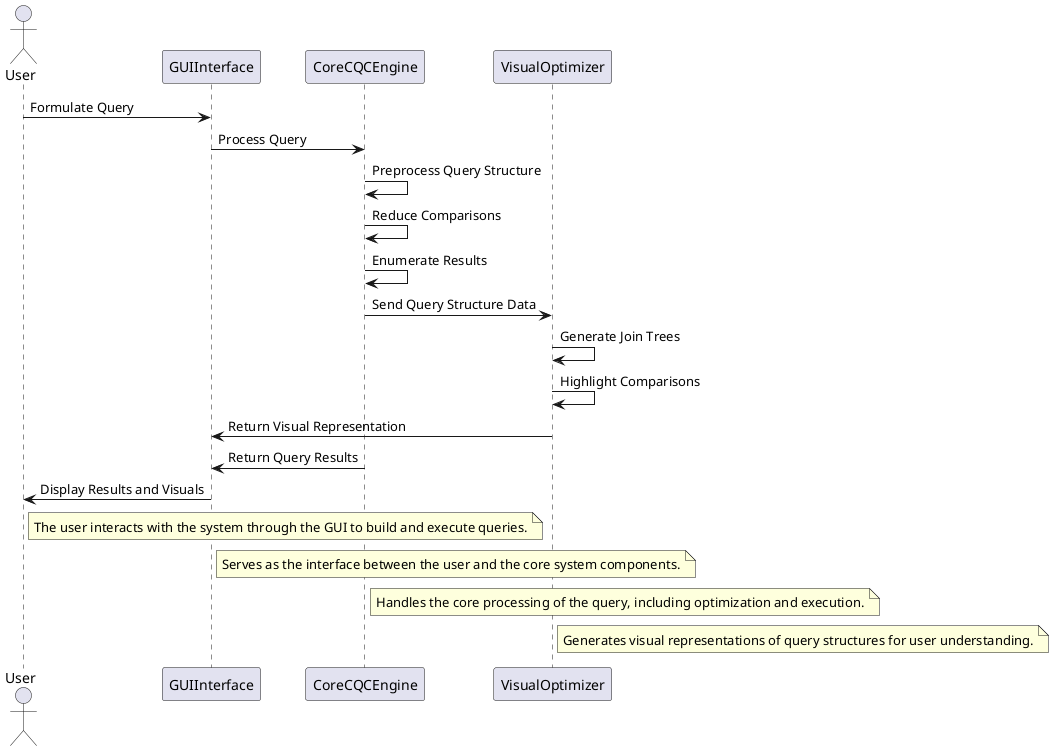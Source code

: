 @startuml
actor User

participant GUIInterface
participant CoreCQCEngine
participant VisualOptimizer

User -> GUIInterface: Formulate Query
GUIInterface -> CoreCQCEngine: Process Query
CoreCQCEngine -> CoreCQCEngine: Preprocess Query Structure
CoreCQCEngine -> CoreCQCEngine: Reduce Comparisons
CoreCQCEngine -> CoreCQCEngine: Enumerate Results
CoreCQCEngine -> VisualOptimizer: Send Query Structure Data
VisualOptimizer -> VisualOptimizer: Generate Join Trees
VisualOptimizer -> VisualOptimizer: Highlight Comparisons
VisualOptimizer -> GUIInterface: Return Visual Representation
CoreCQCEngine -> GUIInterface: Return Query Results
GUIInterface -> User: Display Results and Visuals

note right of User
  The user interacts with the system through the GUI to build and execute queries.
end note

note right of GUIInterface
  Serves as the interface between the user and the core system components.
end note

note right of CoreCQCEngine
  Handles the core processing of the query, including optimization and execution.
end note

note right of VisualOptimizer
  Generates visual representations of query structures for user understanding.
end note

@enduml
